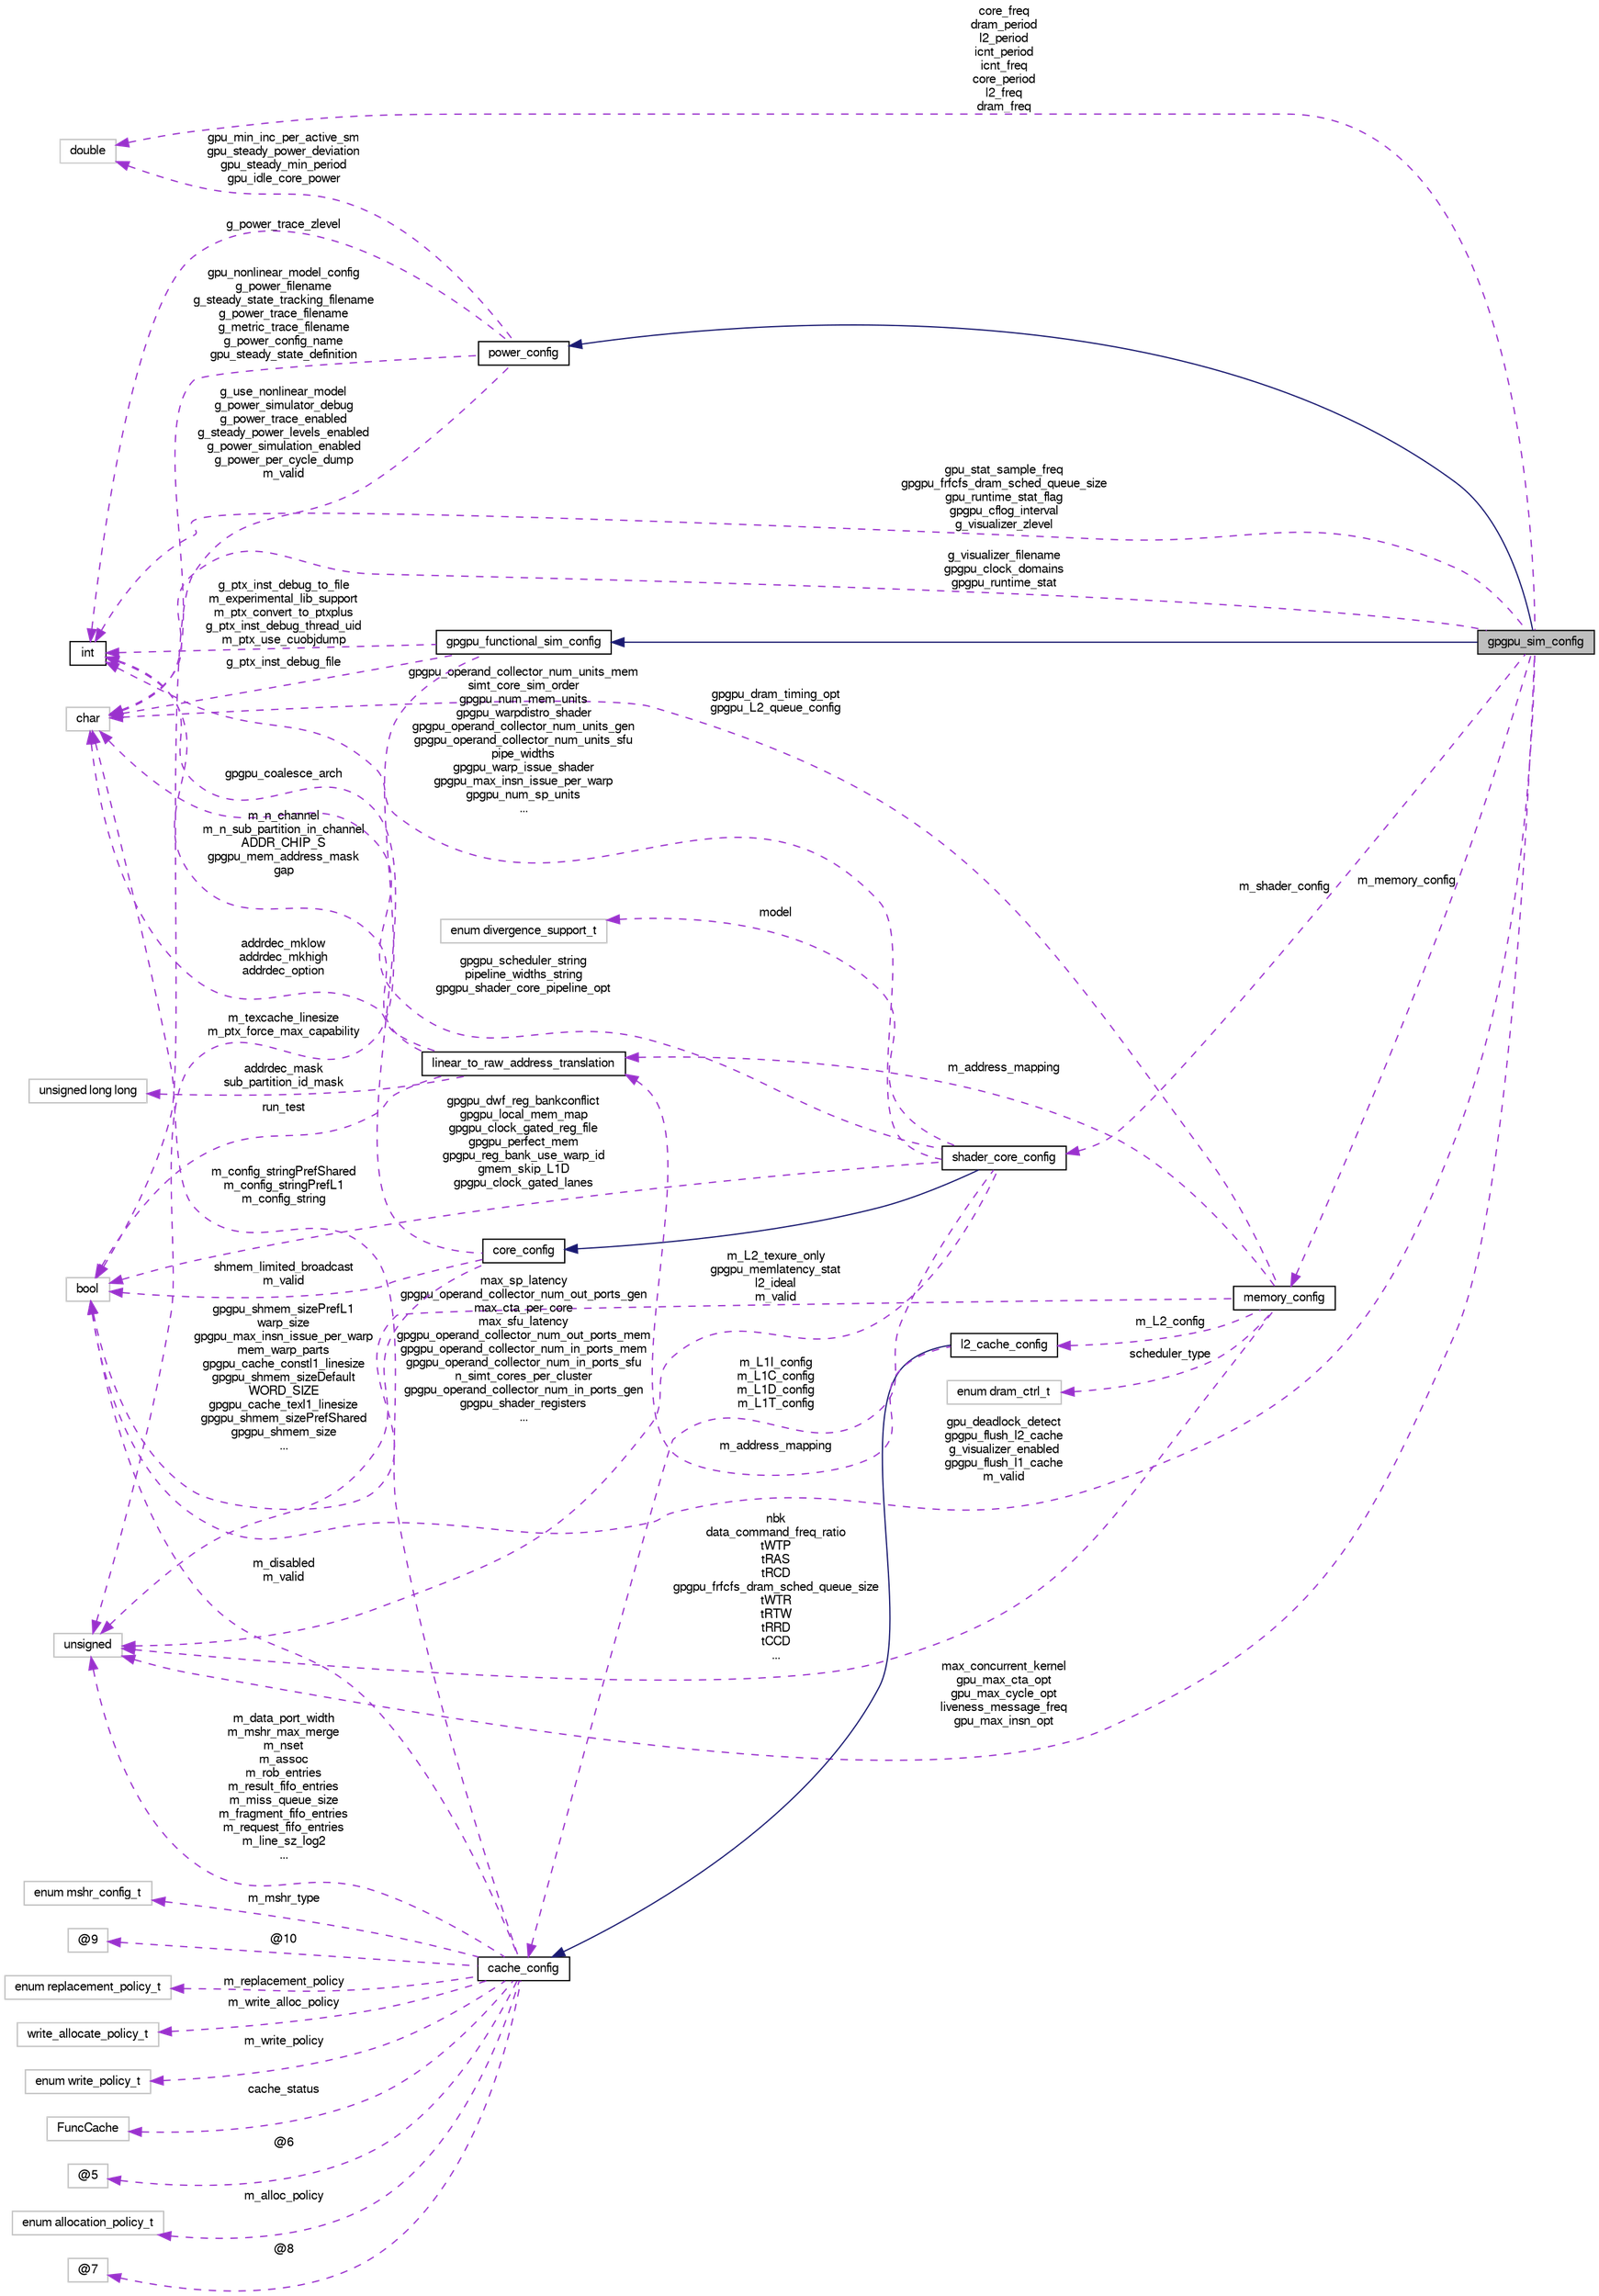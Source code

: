 digraph G
{
  bgcolor="transparent";
  edge [fontname="FreeSans",fontsize="10",labelfontname="FreeSans",labelfontsize="10"];
  node [fontname="FreeSans",fontsize="10",shape=record];
  rankdir=LR;
  Node1 [label="gpgpu_sim_config",height=0.2,width=0.4,color="black", fillcolor="grey75", style="filled" fontcolor="black"];
  Node2 -> Node1 [dir=back,color="midnightblue",fontsize="10",style="solid",fontname="FreeSans"];
  Node2 [label="power_config",height=0.2,width=0.4,color="black",URL="$structpower__config.html"];
  Node3 -> Node2 [dir=back,color="darkorchid3",fontsize="10",style="dashed",label="gpu_min_inc_per_active_sm\ngpu_steady_power_deviation\ngpu_steady_min_period\ngpu_idle_core_power",fontname="FreeSans"];
  Node3 [label="double",height=0.2,width=0.4,color="grey75"];
  Node4 -> Node2 [dir=back,color="darkorchid3",fontsize="10",style="dashed",label="gpu_nonlinear_model_config\ng_power_filename\ng_steady_state_tracking_filename\ng_power_trace_filename\ng_metric_trace_filename\ng_power_config_name\ngpu_steady_state_definition",fontname="FreeSans"];
  Node4 [label="char",height=0.2,width=0.4,color="grey75"];
  Node5 -> Node2 [dir=back,color="darkorchid3",fontsize="10",style="dashed",label="g_power_trace_zlevel",fontname="FreeSans"];
  Node5 [label="int",height=0.2,width=0.4,color="black",URL="$classint.html"];
  Node6 -> Node2 [dir=back,color="darkorchid3",fontsize="10",style="dashed",label="g_use_nonlinear_model\ng_power_simulator_debug\ng_power_trace_enabled\ng_steady_power_levels_enabled\ng_power_simulation_enabled\ng_power_per_cycle_dump\nm_valid",fontname="FreeSans"];
  Node6 [label="bool",height=0.2,width=0.4,color="grey75"];
  Node7 -> Node1 [dir=back,color="midnightblue",fontsize="10",style="solid",fontname="FreeSans"];
  Node7 [label="gpgpu_functional_sim_config",height=0.2,width=0.4,color="black",URL="$classgpgpu__functional__sim__config.html"];
  Node4 -> Node7 [dir=back,color="darkorchid3",fontsize="10",style="dashed",label="g_ptx_inst_debug_file",fontname="FreeSans"];
  Node5 -> Node7 [dir=back,color="darkorchid3",fontsize="10",style="dashed",label="g_ptx_inst_debug_to_file\nm_experimental_lib_support\nm_ptx_convert_to_ptxplus\ng_ptx_inst_debug_thread_uid\nm_ptx_use_cuobjdump",fontname="FreeSans"];
  Node8 -> Node7 [dir=back,color="darkorchid3",fontsize="10",style="dashed",label="m_texcache_linesize\nm_ptx_force_max_capability",fontname="FreeSans"];
  Node8 [label="unsigned",height=0.2,width=0.4,color="grey75"];
  Node3 -> Node1 [dir=back,color="darkorchid3",fontsize="10",style="dashed",label="core_freq\ndram_period\nl2_period\nicnt_period\nicnt_freq\ncore_period\nl2_freq\ndram_freq",fontname="FreeSans"];
  Node9 -> Node1 [dir=back,color="darkorchid3",fontsize="10",style="dashed",label="m_shader_config",fontname="FreeSans"];
  Node9 [label="shader_core_config",height=0.2,width=0.4,color="black",URL="$structshader__core__config.html"];
  Node10 -> Node9 [dir=back,color="midnightblue",fontsize="10",style="solid",fontname="FreeSans"];
  Node10 [label="core_config",height=0.2,width=0.4,color="black",URL="$structcore__config.html"];
  Node5 -> Node10 [dir=back,color="darkorchid3",fontsize="10",style="dashed",label="gpgpu_coalesce_arch",fontname="FreeSans"];
  Node6 -> Node10 [dir=back,color="darkorchid3",fontsize="10",style="dashed",label="shmem_limited_broadcast\nm_valid",fontname="FreeSans"];
  Node8 -> Node10 [dir=back,color="darkorchid3",fontsize="10",style="dashed",label="gpgpu_shmem_sizePrefL1\nwarp_size\ngpgpu_max_insn_issue_per_warp\nmem_warp_parts\ngpgpu_cache_constl1_linesize\ngpgpu_shmem_sizeDefault\nWORD_SIZE\ngpgpu_cache_texl1_linesize\ngpgpu_shmem_sizePrefShared\ngpgpu_shmem_size\n...",fontname="FreeSans"];
  Node4 -> Node9 [dir=back,color="darkorchid3",fontsize="10",style="dashed",label="gpgpu_scheduler_string\npipeline_widths_string\ngpgpu_shader_core_pipeline_opt",fontname="FreeSans"];
  Node11 -> Node9 [dir=back,color="darkorchid3",fontsize="10",style="dashed",label="model",fontname="FreeSans"];
  Node11 [label="enum divergence_support_t",height=0.2,width=0.4,color="grey75"];
  Node5 -> Node9 [dir=back,color="darkorchid3",fontsize="10",style="dashed",label="gpgpu_operand_collector_num_units_mem\nsimt_core_sim_order\ngpgpu_num_mem_units\ngpgpu_warpdistro_shader\ngpgpu_operand_collector_num_units_gen\ngpgpu_operand_collector_num_units_sfu\npipe_widths\ngpgpu_warp_issue_shader\ngpgpu_max_insn_issue_per_warp\ngpgpu_num_sp_units\n...",fontname="FreeSans"];
  Node6 -> Node9 [dir=back,color="darkorchid3",fontsize="10",style="dashed",label="gpgpu_dwf_reg_bankconflict\ngpgpu_local_mem_map\ngpgpu_clock_gated_reg_file\ngpgpu_perfect_mem\ngpgpu_reg_bank_use_warp_id\ngmem_skip_L1D\ngpgpu_clock_gated_lanes",fontname="FreeSans"];
  Node12 -> Node9 [dir=back,color="darkorchid3",fontsize="10",style="dashed",label="m_L1I_config\nm_L1C_config\nm_L1D_config\nm_L1T_config",fontname="FreeSans"];
  Node12 [label="cache_config",height=0.2,width=0.4,color="black",URL="$classcache__config.html"];
  Node4 -> Node12 [dir=back,color="darkorchid3",fontsize="10",style="dashed",label="m_config_stringPrefShared\nm_config_stringPrefL1\nm_config_string",fontname="FreeSans"];
  Node13 -> Node12 [dir=back,color="darkorchid3",fontsize="10",style="dashed",label="m_write_alloc_policy",fontname="FreeSans"];
  Node13 [label="write_allocate_policy_t",height=0.2,width=0.4,color="grey75"];
  Node14 -> Node12 [dir=back,color="darkorchid3",fontsize="10",style="dashed",label="m_write_policy",fontname="FreeSans"];
  Node14 [label="enum write_policy_t",height=0.2,width=0.4,color="grey75"];
  Node6 -> Node12 [dir=back,color="darkorchid3",fontsize="10",style="dashed",label="m_disabled\nm_valid",fontname="FreeSans"];
  Node15 -> Node12 [dir=back,color="darkorchid3",fontsize="10",style="dashed",label="cache_status",fontname="FreeSans"];
  Node15 [label="FuncCache",height=0.2,width=0.4,color="grey75"];
  Node16 -> Node12 [dir=back,color="darkorchid3",fontsize="10",style="dashed",label="@6",fontname="FreeSans"];
  Node16 [label="@5",height=0.2,width=0.4,color="grey75"];
  Node17 -> Node12 [dir=back,color="darkorchid3",fontsize="10",style="dashed",label="m_alloc_policy",fontname="FreeSans"];
  Node17 [label="enum allocation_policy_t",height=0.2,width=0.4,color="grey75"];
  Node18 -> Node12 [dir=back,color="darkorchid3",fontsize="10",style="dashed",label="@8",fontname="FreeSans"];
  Node18 [label="@7",height=0.2,width=0.4,color="grey75"];
  Node19 -> Node12 [dir=back,color="darkorchid3",fontsize="10",style="dashed",label="m_mshr_type",fontname="FreeSans"];
  Node19 [label="enum mshr_config_t",height=0.2,width=0.4,color="grey75"];
  Node8 -> Node12 [dir=back,color="darkorchid3",fontsize="10",style="dashed",label="m_data_port_width\nm_mshr_max_merge\nm_nset\nm_assoc\nm_rob_entries\nm_result_fifo_entries\nm_miss_queue_size\nm_fragment_fifo_entries\nm_request_fifo_entries\nm_line_sz_log2\n...",fontname="FreeSans"];
  Node20 -> Node12 [dir=back,color="darkorchid3",fontsize="10",style="dashed",label="@10",fontname="FreeSans"];
  Node20 [label="@9",height=0.2,width=0.4,color="grey75"];
  Node21 -> Node12 [dir=back,color="darkorchid3",fontsize="10",style="dashed",label="m_replacement_policy",fontname="FreeSans"];
  Node21 [label="enum replacement_policy_t",height=0.2,width=0.4,color="grey75"];
  Node8 -> Node9 [dir=back,color="darkorchid3",fontsize="10",style="dashed",label="max_sp_latency\ngpgpu_operand_collector_num_out_ports_gen\nmax_cta_per_core\nmax_sfu_latency\ngpgpu_operand_collector_num_out_ports_mem\ngpgpu_operand_collector_num_in_ports_mem\ngpgpu_operand_collector_num_in_ports_sfu\nn_simt_cores_per_cluster\ngpgpu_operand_collector_num_in_ports_gen\ngpgpu_shader_registers\n...",fontname="FreeSans"];
  Node4 -> Node1 [dir=back,color="darkorchid3",fontsize="10",style="dashed",label="g_visualizer_filename\ngpgpu_clock_domains\ngpgpu_runtime_stat",fontname="FreeSans"];
  Node22 -> Node1 [dir=back,color="darkorchid3",fontsize="10",style="dashed",label="m_memory_config",fontname="FreeSans"];
  Node22 [label="memory_config",height=0.2,width=0.4,color="black",URL="$structmemory__config.html"];
  Node23 -> Node22 [dir=back,color="darkorchid3",fontsize="10",style="dashed",label="scheduler_type",fontname="FreeSans"];
  Node23 [label="enum dram_ctrl_t",height=0.2,width=0.4,color="grey75"];
  Node4 -> Node22 [dir=back,color="darkorchid3",fontsize="10",style="dashed",label="gpgpu_dram_timing_opt\ngpgpu_L2_queue_config",fontname="FreeSans"];
  Node6 -> Node22 [dir=back,color="darkorchid3",fontsize="10",style="dashed",label="m_L2_texure_only\ngpgpu_memlatency_stat\nl2_ideal\nm_valid",fontname="FreeSans"];
  Node8 -> Node22 [dir=back,color="darkorchid3",fontsize="10",style="dashed",label="nbk\ndata_command_freq_ratio\ntWTP\ntRAS\ntRCD\ngpgpu_frfcfs_dram_sched_queue_size\ntWTR\ntRTW\ntRRD\ntCCD\n...",fontname="FreeSans"];
  Node24 -> Node22 [dir=back,color="darkorchid3",fontsize="10",style="dashed",label="m_address_mapping",fontname="FreeSans"];
  Node24 [label="linear_to_raw_address_translation",height=0.2,width=0.4,color="black",URL="$classlinear__to__raw__address__translation.html"];
  Node25 -> Node24 [dir=back,color="darkorchid3",fontsize="10",style="dashed",label="addrdec_mask\nsub_partition_id_mask",fontname="FreeSans"];
  Node25 [label="unsigned long long",height=0.2,width=0.4,color="grey75"];
  Node4 -> Node24 [dir=back,color="darkorchid3",fontsize="10",style="dashed",label="addrdec_mklow\naddrdec_mkhigh\naddrdec_option",fontname="FreeSans"];
  Node5 -> Node24 [dir=back,color="darkorchid3",fontsize="10",style="dashed",label="m_n_channel\nm_n_sub_partition_in_channel\nADDR_CHIP_S\ngpgpu_mem_address_mask\ngap",fontname="FreeSans"];
  Node6 -> Node24 [dir=back,color="darkorchid3",fontsize="10",style="dashed",label="run_test",fontname="FreeSans"];
  Node26 -> Node22 [dir=back,color="darkorchid3",fontsize="10",style="dashed",label="m_L2_config",fontname="FreeSans"];
  Node26 [label="l2_cache_config",height=0.2,width=0.4,color="black",URL="$classl2__cache__config.html"];
  Node12 -> Node26 [dir=back,color="midnightblue",fontsize="10",style="solid",fontname="FreeSans"];
  Node24 -> Node26 [dir=back,color="darkorchid3",fontsize="10",style="dashed",label="m_address_mapping",fontname="FreeSans"];
  Node5 -> Node1 [dir=back,color="darkorchid3",fontsize="10",style="dashed",label="gpu_stat_sample_freq\ngpgpu_frfcfs_dram_sched_queue_size\ngpu_runtime_stat_flag\ngpgpu_cflog_interval\ng_visualizer_zlevel",fontname="FreeSans"];
  Node6 -> Node1 [dir=back,color="darkorchid3",fontsize="10",style="dashed",label="gpu_deadlock_detect\ngpgpu_flush_l2_cache\ng_visualizer_enabled\ngpgpu_flush_l1_cache\nm_valid",fontname="FreeSans"];
  Node8 -> Node1 [dir=back,color="darkorchid3",fontsize="10",style="dashed",label="max_concurrent_kernel\ngpu_max_cta_opt\ngpu_max_cycle_opt\nliveness_message_freq\ngpu_max_insn_opt",fontname="FreeSans"];
}
